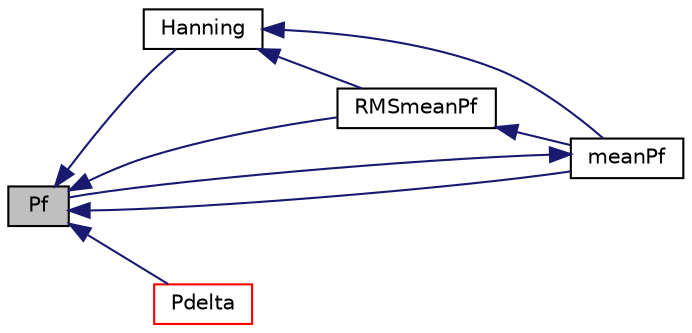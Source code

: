 digraph "Pf"
{
  bgcolor="transparent";
  edge [fontname="Helvetica",fontsize="10",labelfontname="Helvetica",labelfontsize="10"];
  node [fontname="Helvetica",fontsize="10",shape=record];
  rankdir="LR";
  Node1 [label="Pf",height=0.2,width=0.4,color="black", fillcolor="grey75", style="filled", fontcolor="black"];
  Node1 -> Node2 [dir="back",color="midnightblue",fontsize="10",style="solid",fontname="Helvetica"];
  Node2 [label="Hanning",height=0.2,width=0.4,color="black",URL="$a01653.html#a6ae375b81f24f96f4ae4c0e8117bb447",tooltip="Return the Hanning window function. "];
  Node2 -> Node3 [dir="back",color="midnightblue",fontsize="10",style="solid",fontname="Helvetica"];
  Node3 [label="meanPf",height=0.2,width=0.4,color="black",URL="$a01653.html#ab358c02e9bb8afa9d8dce50bc7c2861d",tooltip="Return the multi-window mean fft of the complete pressure data. "];
  Node3 -> Node1 [dir="back",color="midnightblue",fontsize="10",style="solid",fontname="Helvetica"];
  Node2 -> Node4 [dir="back",color="midnightblue",fontsize="10",style="solid",fontname="Helvetica"];
  Node4 [label="RMSmeanPf",height=0.2,width=0.4,color="black",URL="$a01653.html#a3a16bcdb905d027b296dd0cb5ae070ee",tooltip="Return the multi-window RMS mean fft of the complete pressure data. "];
  Node4 -> Node3 [dir="back",color="midnightblue",fontsize="10",style="solid",fontname="Helvetica"];
  Node1 -> Node3 [dir="back",color="midnightblue",fontsize="10",style="solid",fontname="Helvetica"];
  Node1 -> Node5 [dir="back",color="midnightblue",fontsize="10",style="solid",fontname="Helvetica"];
  Node5 [label="Pdelta",height=0.2,width=0.4,color="red",URL="$a01653.html#a9f7703f5a07fb07bf033722787651920",tooltip="Return the one-third-octave-band pressure spectrum. "];
  Node1 -> Node4 [dir="back",color="midnightblue",fontsize="10",style="solid",fontname="Helvetica"];
}
